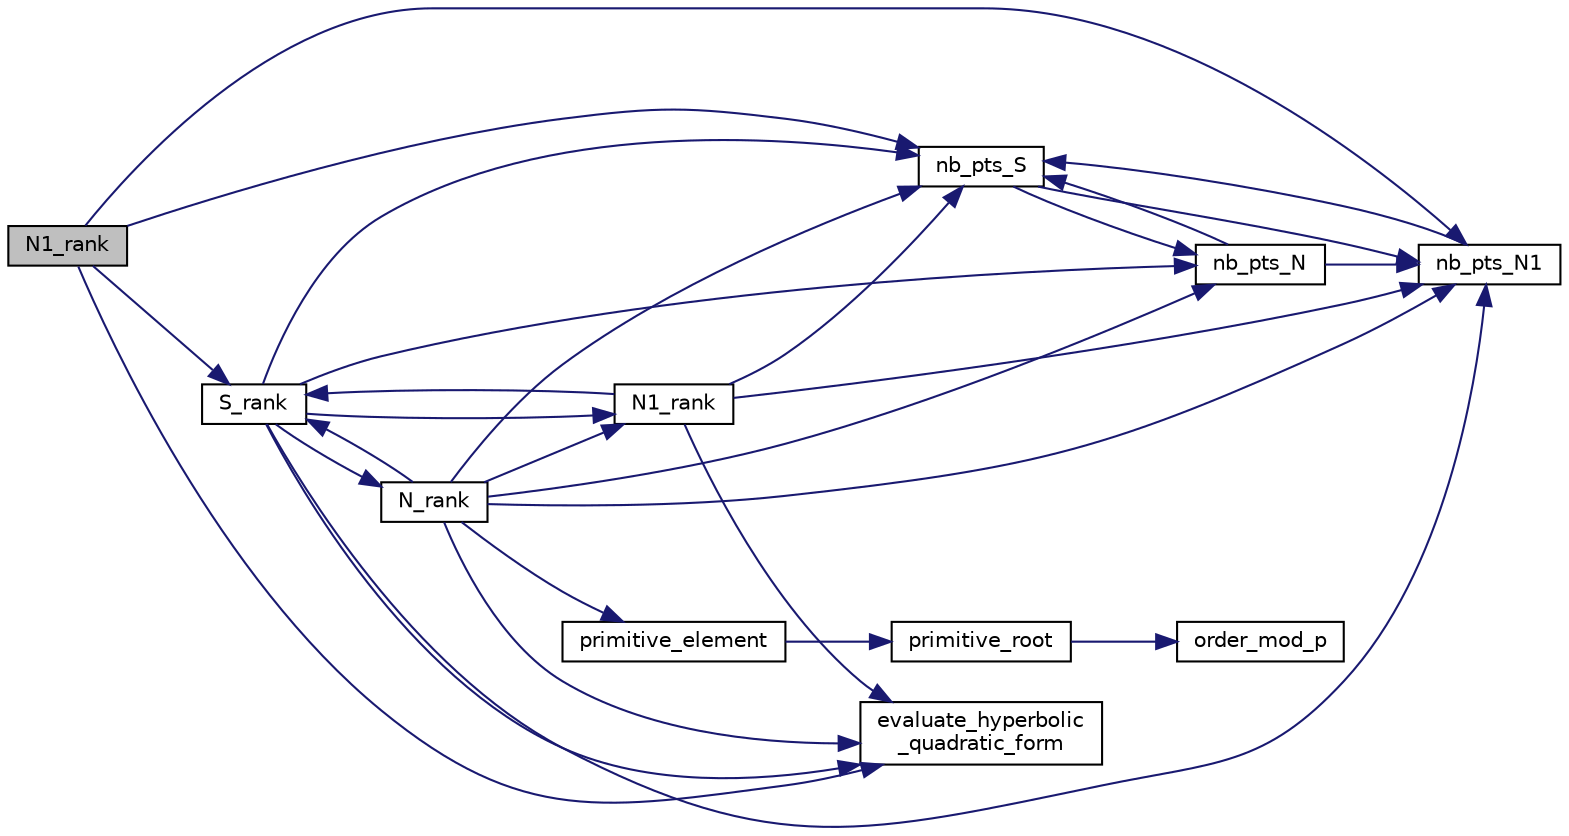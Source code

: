 digraph "N1_rank"
{
  edge [fontname="Helvetica",fontsize="10",labelfontname="Helvetica",labelfontsize="10"];
  node [fontname="Helvetica",fontsize="10",shape=record];
  rankdir="LR";
  Node6202 [label="N1_rank",height=0.2,width=0.4,color="black", fillcolor="grey75", style="filled", fontcolor="black"];
  Node6202 -> Node6203 [color="midnightblue",fontsize="10",style="solid",fontname="Helvetica"];
  Node6203 [label="nb_pts_S",height=0.2,width=0.4,color="black", fillcolor="white", style="filled",URL="$db/da0/lib_2foundations_2geometry_2orthogonal__points_8_c.html#a9bc3dec6e722644d182738102c3e04f3"];
  Node6203 -> Node6204 [color="midnightblue",fontsize="10",style="solid",fontname="Helvetica"];
  Node6204 [label="nb_pts_N",height=0.2,width=0.4,color="black", fillcolor="white", style="filled",URL="$db/da0/lib_2foundations_2geometry_2orthogonal__points_8_c.html#a93e16898c27b1d1c0a6405a7b0615ba6"];
  Node6204 -> Node6203 [color="midnightblue",fontsize="10",style="solid",fontname="Helvetica"];
  Node6204 -> Node6205 [color="midnightblue",fontsize="10",style="solid",fontname="Helvetica"];
  Node6205 [label="nb_pts_N1",height=0.2,width=0.4,color="black", fillcolor="white", style="filled",URL="$db/da0/lib_2foundations_2geometry_2orthogonal__points_8_c.html#ae0f2e1c76523db67b4ec9629ccc35bc6"];
  Node6205 -> Node6203 [color="midnightblue",fontsize="10",style="solid",fontname="Helvetica"];
  Node6203 -> Node6205 [color="midnightblue",fontsize="10",style="solid",fontname="Helvetica"];
  Node6202 -> Node6205 [color="midnightblue",fontsize="10",style="solid",fontname="Helvetica"];
  Node6202 -> Node6206 [color="midnightblue",fontsize="10",style="solid",fontname="Helvetica"];
  Node6206 [label="S_rank",height=0.2,width=0.4,color="black", fillcolor="white", style="filled",URL="$db/da0/lib_2foundations_2geometry_2orthogonal__points_8_c.html#a3a31f4ab7622dfd1d56e995cee509faa"];
  Node6206 -> Node6203 [color="midnightblue",fontsize="10",style="solid",fontname="Helvetica"];
  Node6206 -> Node6204 [color="midnightblue",fontsize="10",style="solid",fontname="Helvetica"];
  Node6206 -> Node6205 [color="midnightblue",fontsize="10",style="solid",fontname="Helvetica"];
  Node6206 -> Node6207 [color="midnightblue",fontsize="10",style="solid",fontname="Helvetica"];
  Node6207 [label="N_rank",height=0.2,width=0.4,color="black", fillcolor="white", style="filled",URL="$db/da0/lib_2foundations_2geometry_2orthogonal__points_8_c.html#a750a27350273e325e879377a9ee17bbb"];
  Node6207 -> Node6203 [color="midnightblue",fontsize="10",style="solid",fontname="Helvetica"];
  Node6207 -> Node6204 [color="midnightblue",fontsize="10",style="solid",fontname="Helvetica"];
  Node6207 -> Node6206 [color="midnightblue",fontsize="10",style="solid",fontname="Helvetica"];
  Node6207 -> Node6208 [color="midnightblue",fontsize="10",style="solid",fontname="Helvetica"];
  Node6208 [label="evaluate_hyperbolic\l_quadratic_form",height=0.2,width=0.4,color="black", fillcolor="white", style="filled",URL="$db/da0/lib_2foundations_2geometry_2orthogonal__points_8_c.html#a5f2c422dc24d5720e7a1b36a794ba65a"];
  Node6207 -> Node6205 [color="midnightblue",fontsize="10",style="solid",fontname="Helvetica"];
  Node6207 -> Node6209 [color="midnightblue",fontsize="10",style="solid",fontname="Helvetica"];
  Node6209 [label="primitive_element",height=0.2,width=0.4,color="black", fillcolor="white", style="filled",URL="$db/da0/lib_2foundations_2geometry_2orthogonal__points_8_c.html#a97350390ec02c8cd9f54751708e28768"];
  Node6209 -> Node6210 [color="midnightblue",fontsize="10",style="solid",fontname="Helvetica"];
  Node6210 [label="primitive_root",height=0.2,width=0.4,color="black", fillcolor="white", style="filled",URL="$de/dc5/algebra__and__number__theory_8h.html#a0b6f7619d12ff2c4e60b852b820b0972"];
  Node6210 -> Node6211 [color="midnightblue",fontsize="10",style="solid",fontname="Helvetica"];
  Node6211 [label="order_mod_p",height=0.2,width=0.4,color="black", fillcolor="white", style="filled",URL="$df/dda/number__theory_8_c.html#aa38aa7e68ab81726a4462995135456b2"];
  Node6207 -> Node6212 [color="midnightblue",fontsize="10",style="solid",fontname="Helvetica"];
  Node6212 [label="N1_rank",height=0.2,width=0.4,color="black", fillcolor="white", style="filled",URL="$db/da0/lib_2foundations_2geometry_2orthogonal__points_8_c.html#aeb5e4527dd73fce52439f30400b9946a"];
  Node6212 -> Node6203 [color="midnightblue",fontsize="10",style="solid",fontname="Helvetica"];
  Node6212 -> Node6205 [color="midnightblue",fontsize="10",style="solid",fontname="Helvetica"];
  Node6212 -> Node6206 [color="midnightblue",fontsize="10",style="solid",fontname="Helvetica"];
  Node6212 -> Node6208 [color="midnightblue",fontsize="10",style="solid",fontname="Helvetica"];
  Node6206 -> Node6208 [color="midnightblue",fontsize="10",style="solid",fontname="Helvetica"];
  Node6206 -> Node6212 [color="midnightblue",fontsize="10",style="solid",fontname="Helvetica"];
  Node6202 -> Node6208 [color="midnightblue",fontsize="10",style="solid",fontname="Helvetica"];
}

